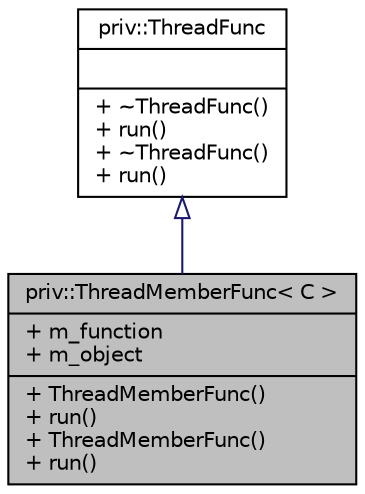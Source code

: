 digraph "priv::ThreadMemberFunc&lt; C &gt;"
{
 // LATEX_PDF_SIZE
  edge [fontname="Helvetica",fontsize="10",labelfontname="Helvetica",labelfontsize="10"];
  node [fontname="Helvetica",fontsize="10",shape=record];
  Node1 [label="{priv::ThreadMemberFunc\< C \>\n|+ m_function\l+ m_object\l|+ ThreadMemberFunc()\l+ run()\l+ ThreadMemberFunc()\l+ run()\l}",height=0.2,width=0.4,color="black", fillcolor="grey75", style="filled", fontcolor="black",tooltip=" "];
  Node2 -> Node1 [dir="back",color="midnightblue",fontsize="10",style="solid",arrowtail="onormal",fontname="Helvetica"];
  Node2 [label="{priv::ThreadFunc\n||+ ~ThreadFunc()\l+ run()\l+ ~ThreadFunc()\l+ run()\l}",height=0.2,width=0.4,color="black", fillcolor="white", style="filled",URL="$structpriv_1_1ThreadFunc.html",tooltip=" "];
}
